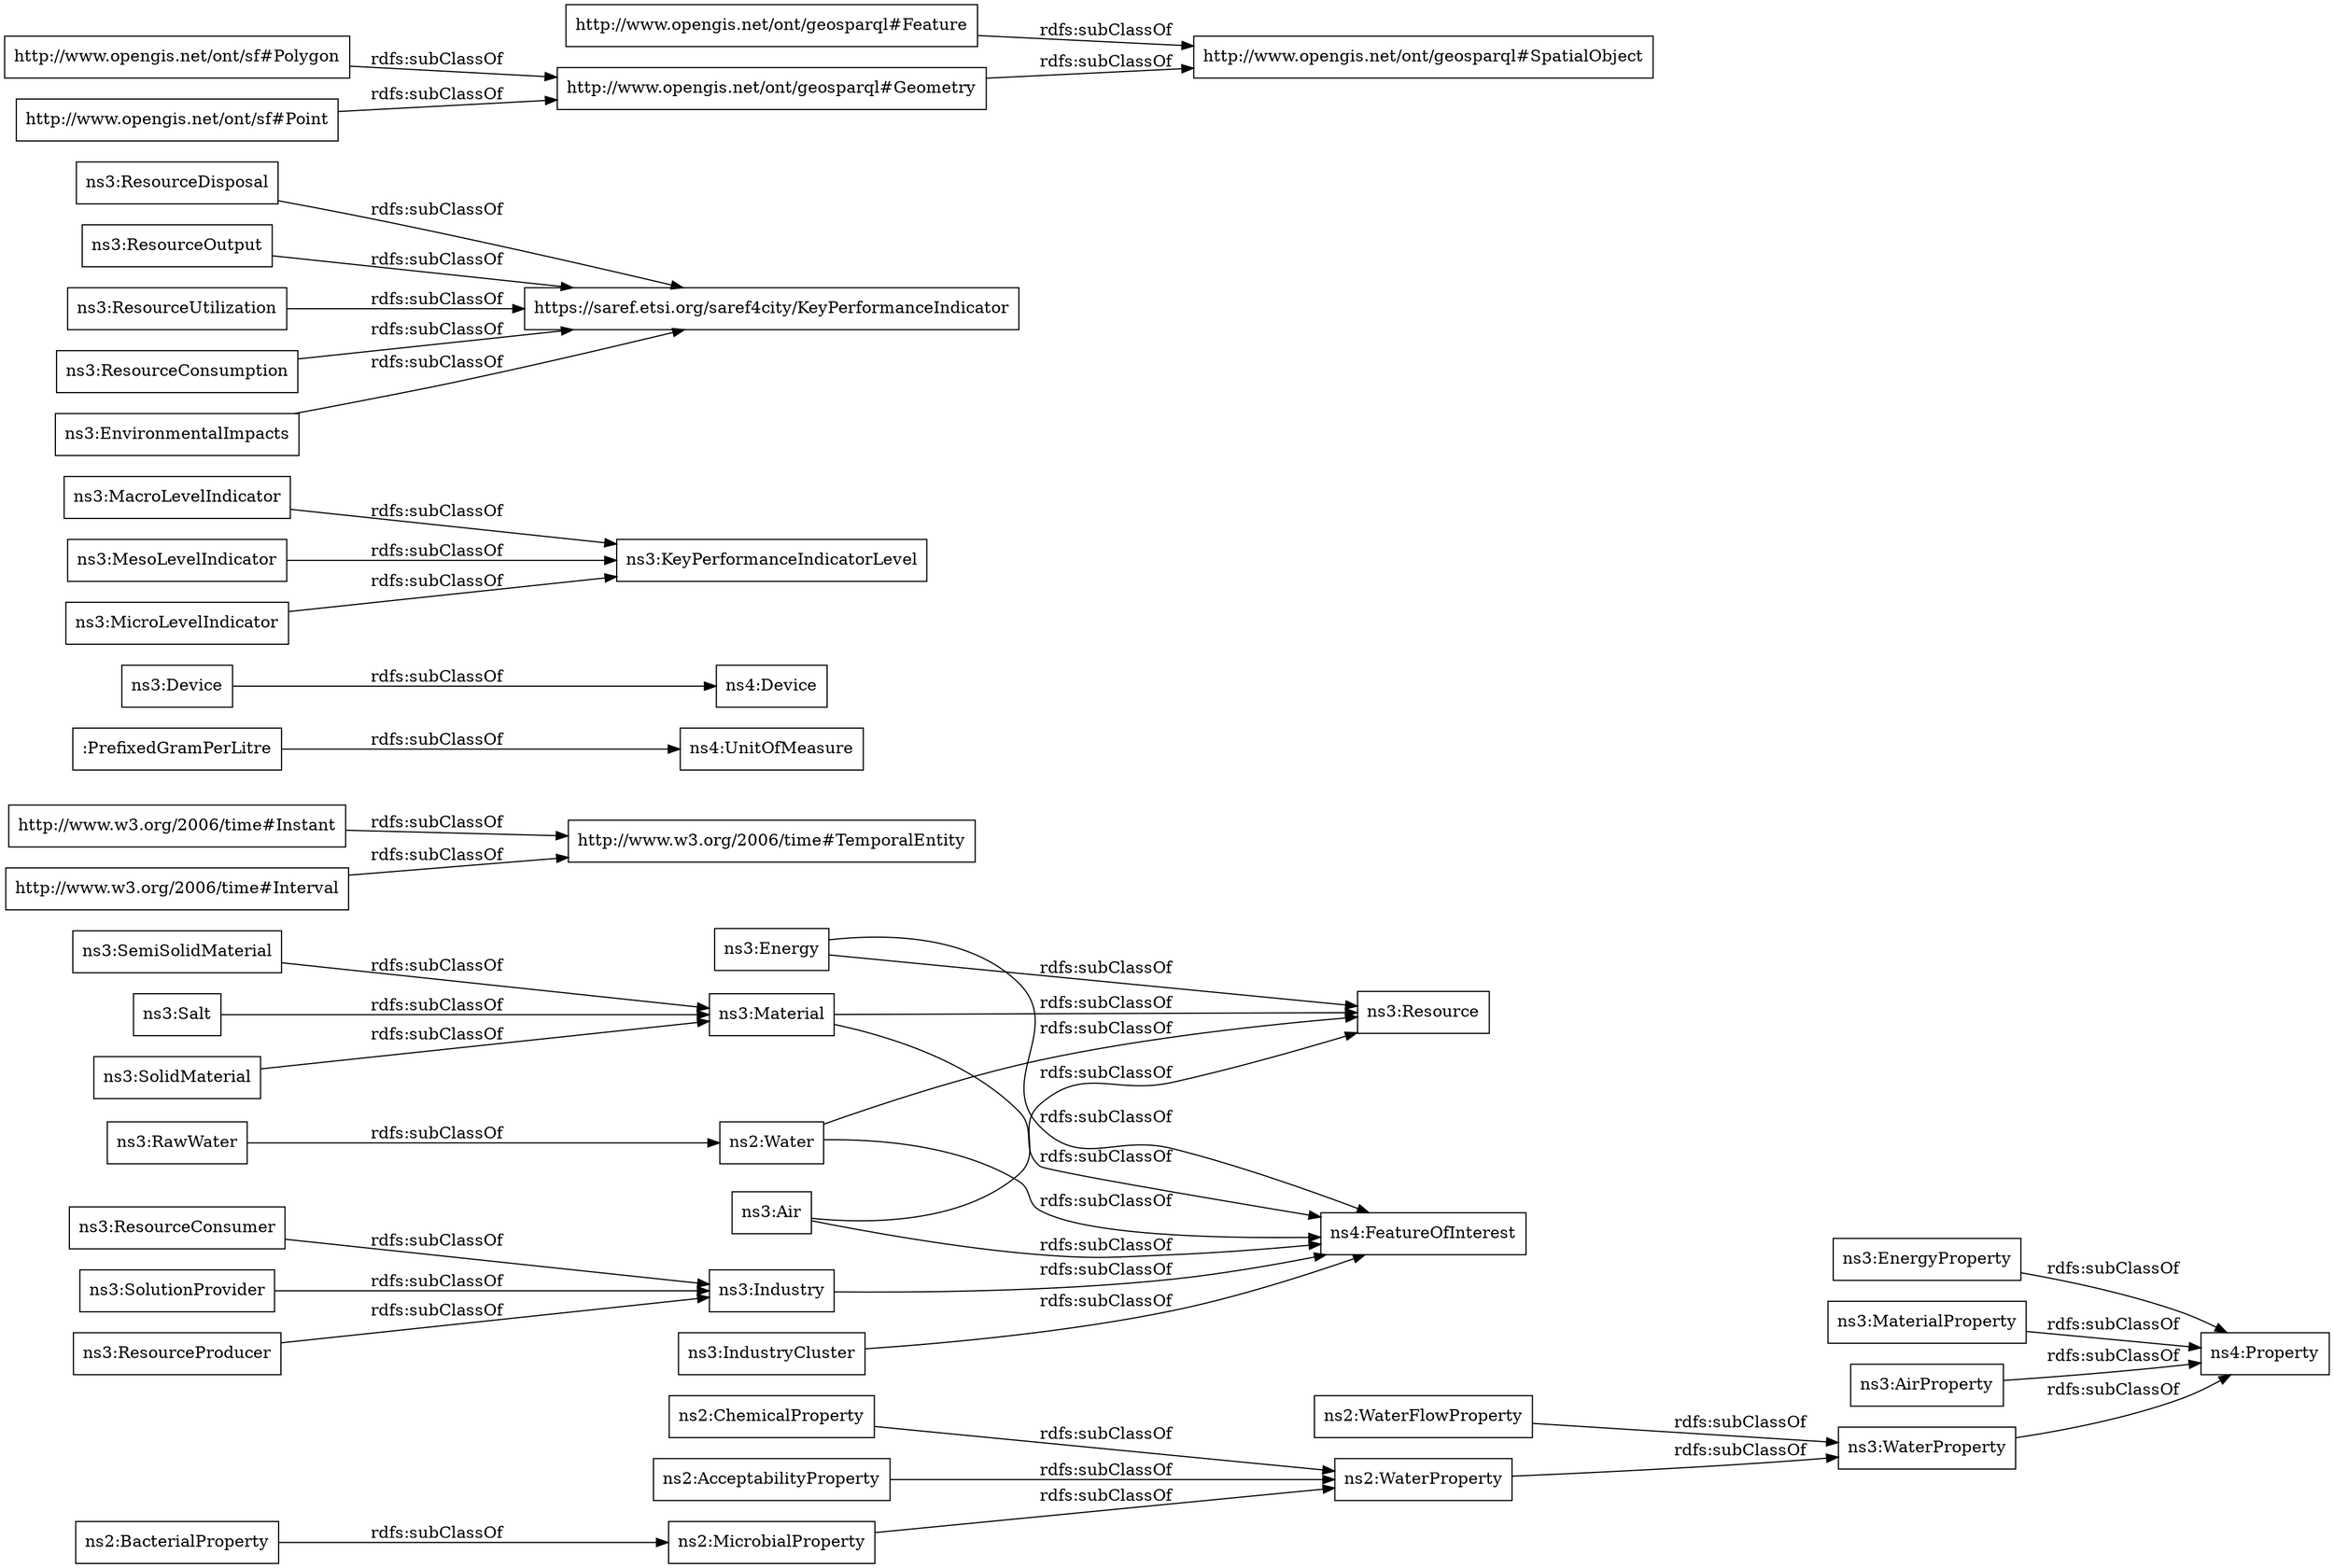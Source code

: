 digraph ar2dtool_diagram { 
rankdir=LR;
size="1000"
node [shape = rectangle, color="black"]; "ns2:MicrobialProperty" "ns3:ResourceConsumer" "ns3:Material" "http://www.w3.org/2006/time#Instant" "ns4:UnitOfMeasure" "ns4:FeatureOfInterest" "ns3:RawWater" "ns3:IndustryCluster" "ns3:WaterProperty" "ns3:Device" "ns3:Energy" "ns2:ChemicalProperty" "ns3:EnergyProperty" "ns3:MaterialProperty" "ns3:MacroLevelIndicator" "ns4:Device" "ns3:Salt" "ns3:AirProperty" "ns3:ResourceDisposal" "http://www.opengis.net/ont/geosparql#Geometry" "ns3:ResourceOutput" "ns3:ResourceUtilization" "ns2:BacterialProperty" "ns2:WaterFlowProperty" "http://www.opengis.net/ont/sf#Polygon" "http://www.opengis.net/ont/sf#Point" "ns3:ResourceConsumption" "ns3:EnvironmentalImpacts" "http://www.opengis.net/ont/geosparql#SpatialObject" "ns3:KeyPerformanceIndicatorLevel" "http://www.w3.org/2006/time#Interval" "ns2:Water" "http://www.w3.org/2006/time#TemporalEntity" "ns3:SolutionProvider" ":PrefixedGramPerLitre" "ns3:Air" "ns3:MesoLevelIndicator" "http://www.opengis.net/ont/geosparql#Feature" "ns3:MicroLevelIndicator" "ns3:SolidMaterial" "ns3:SemiSolidMaterial" "ns3:ResourceProducer" "ns2:AcceptabilityProperty" "ns3:Industry" "ns2:WaterProperty" "ns3:Resource" "ns4:Property" "https://saref.etsi.org/saref4city/KeyPerformanceIndicator" ; /*classes style*/
	"http://www.opengis.net/ont/sf#Polygon" -> "http://www.opengis.net/ont/geosparql#Geometry" [ label = "rdfs:subClassOf" ];
	"ns3:Energy" -> "ns3:Resource" [ label = "rdfs:subClassOf" ];
	"ns3:Energy" -> "ns4:FeatureOfInterest" [ label = "rdfs:subClassOf" ];
	"ns3:RawWater" -> "ns2:Water" [ label = "rdfs:subClassOf" ];
	"http://www.w3.org/2006/time#Instant" -> "http://www.w3.org/2006/time#TemporalEntity" [ label = "rdfs:subClassOf" ];
	"ns3:AirProperty" -> "ns4:Property" [ label = "rdfs:subClassOf" ];
	"ns3:ResourceDisposal" -> "https://saref.etsi.org/saref4city/KeyPerformanceIndicator" [ label = "rdfs:subClassOf" ];
	"ns3:ResourceProducer" -> "ns3:Industry" [ label = "rdfs:subClassOf" ];
	"ns3:Salt" -> "ns3:Material" [ label = "rdfs:subClassOf" ];
	"ns3:WaterProperty" -> "ns4:Property" [ label = "rdfs:subClassOf" ];
	"http://www.opengis.net/ont/geosparql#Feature" -> "http://www.opengis.net/ont/geosparql#SpatialObject" [ label = "rdfs:subClassOf" ];
	"ns2:Water" -> "ns3:Resource" [ label = "rdfs:subClassOf" ];
	"ns2:Water" -> "ns4:FeatureOfInterest" [ label = "rdfs:subClassOf" ];
	"ns3:ResourceConsumption" -> "https://saref.etsi.org/saref4city/KeyPerformanceIndicator" [ label = "rdfs:subClassOf" ];
	"ns3:EnergyProperty" -> "ns4:Property" [ label = "rdfs:subClassOf" ];
	"http://www.opengis.net/ont/sf#Point" -> "http://www.opengis.net/ont/geosparql#Geometry" [ label = "rdfs:subClassOf" ];
	"ns3:MesoLevelIndicator" -> "ns3:KeyPerformanceIndicatorLevel" [ label = "rdfs:subClassOf" ];
	"ns3:EnvironmentalImpacts" -> "https://saref.etsi.org/saref4city/KeyPerformanceIndicator" [ label = "rdfs:subClassOf" ];
	"ns3:IndustryCluster" -> "ns4:FeatureOfInterest" [ label = "rdfs:subClassOf" ];
	"ns3:Material" -> "ns3:Resource" [ label = "rdfs:subClassOf" ];
	"ns3:Material" -> "ns4:FeatureOfInterest" [ label = "rdfs:subClassOf" ];
	"ns3:ResourceConsumer" -> "ns3:Industry" [ label = "rdfs:subClassOf" ];
	":PrefixedGramPerLitre" -> "ns4:UnitOfMeasure" [ label = "rdfs:subClassOf" ];
	"ns2:ChemicalProperty" -> "ns2:WaterProperty" [ label = "rdfs:subClassOf" ];
	"ns3:Industry" -> "ns4:FeatureOfInterest" [ label = "rdfs:subClassOf" ];
	"ns3:ResourceUtilization" -> "https://saref.etsi.org/saref4city/KeyPerformanceIndicator" [ label = "rdfs:subClassOf" ];
	"ns2:MicrobialProperty" -> "ns2:WaterProperty" [ label = "rdfs:subClassOf" ];
	"ns3:MicroLevelIndicator" -> "ns3:KeyPerformanceIndicatorLevel" [ label = "rdfs:subClassOf" ];
	"ns3:MacroLevelIndicator" -> "ns3:KeyPerformanceIndicatorLevel" [ label = "rdfs:subClassOf" ];
	"ns3:SemiSolidMaterial" -> "ns3:Material" [ label = "rdfs:subClassOf" ];
	"ns3:SolutionProvider" -> "ns3:Industry" [ label = "rdfs:subClassOf" ];
	"ns3:MaterialProperty" -> "ns4:Property" [ label = "rdfs:subClassOf" ];
	"ns2:AcceptabilityProperty" -> "ns2:WaterProperty" [ label = "rdfs:subClassOf" ];
	"http://www.opengis.net/ont/geosparql#Geometry" -> "http://www.opengis.net/ont/geosparql#SpatialObject" [ label = "rdfs:subClassOf" ];
	"http://www.w3.org/2006/time#Interval" -> "http://www.w3.org/2006/time#TemporalEntity" [ label = "rdfs:subClassOf" ];
	"ns2:BacterialProperty" -> "ns2:MicrobialProperty" [ label = "rdfs:subClassOf" ];
	"ns3:SolidMaterial" -> "ns3:Material" [ label = "rdfs:subClassOf" ];
	"ns3:Air" -> "ns3:Resource" [ label = "rdfs:subClassOf" ];
	"ns3:Air" -> "ns4:FeatureOfInterest" [ label = "rdfs:subClassOf" ];
	"ns2:WaterProperty" -> "ns3:WaterProperty" [ label = "rdfs:subClassOf" ];
	"ns3:Device" -> "ns4:Device" [ label = "rdfs:subClassOf" ];
	"ns3:ResourceOutput" -> "https://saref.etsi.org/saref4city/KeyPerformanceIndicator" [ label = "rdfs:subClassOf" ];
	"ns2:WaterFlowProperty" -> "ns3:WaterProperty" [ label = "rdfs:subClassOf" ];

}
